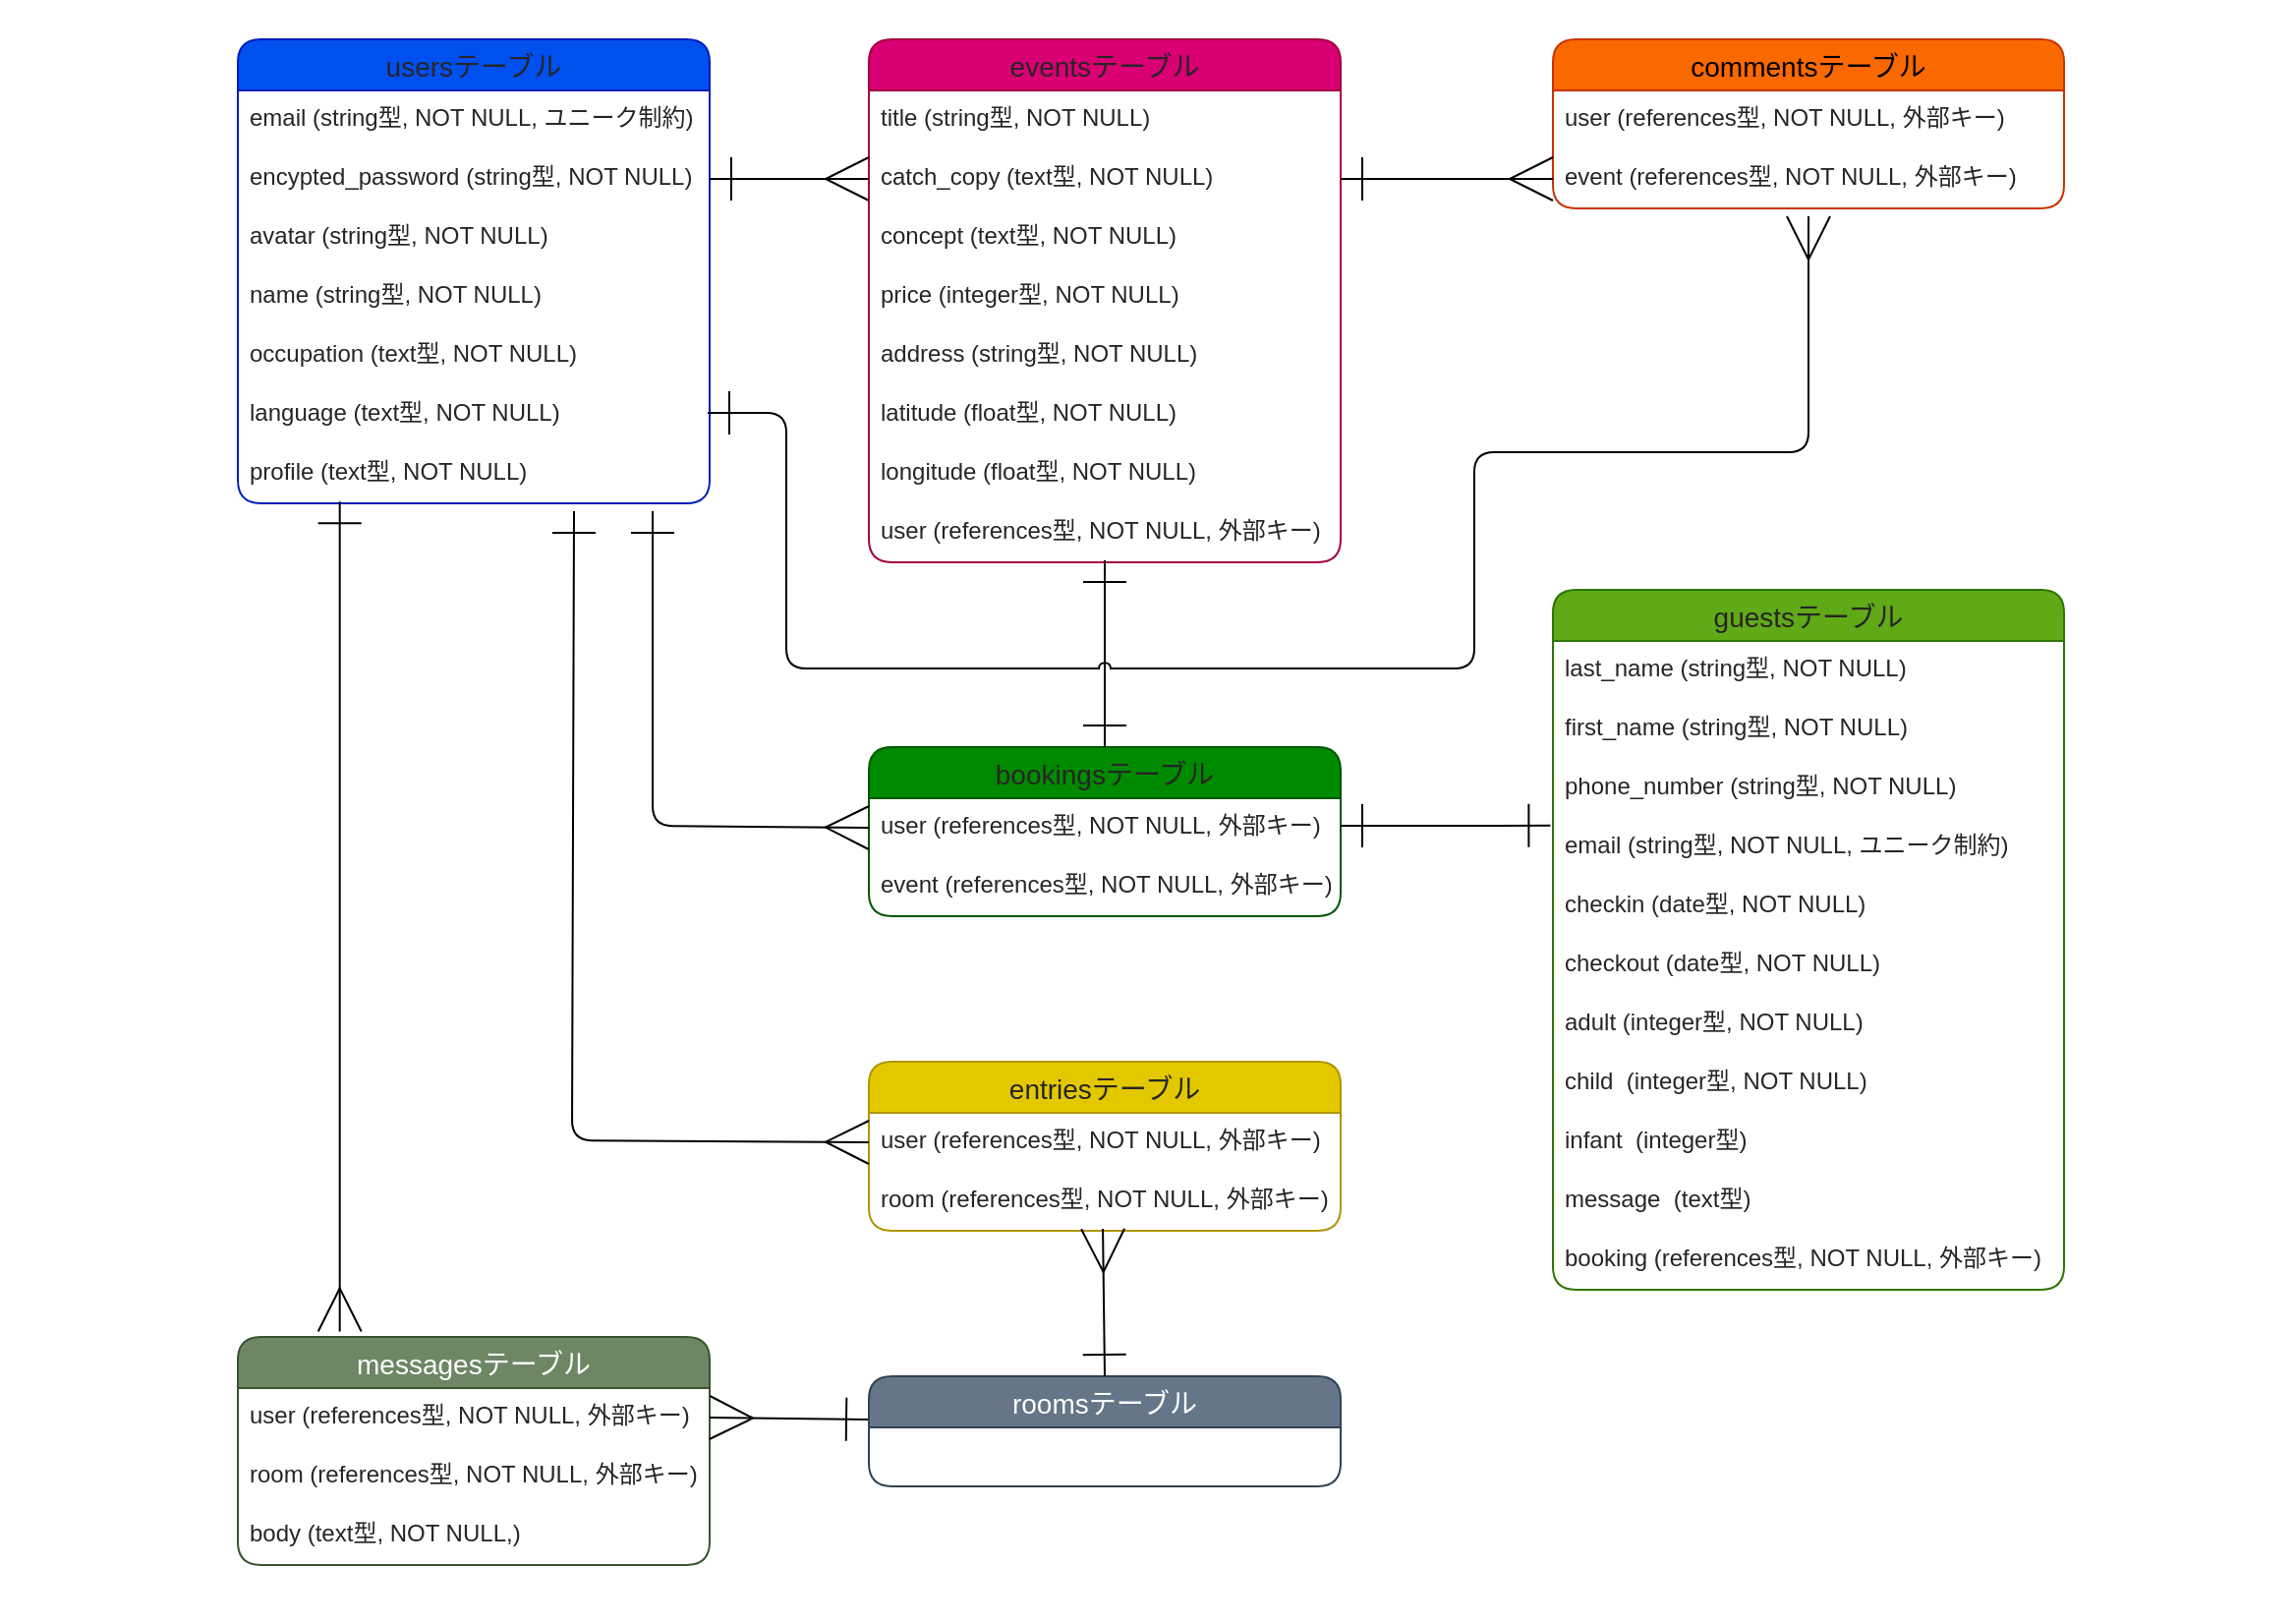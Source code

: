 <mxfile>
    <diagram id="CsrNP2UGIjM1M6Ydid8Y" name="ページ1">
        <mxGraphModel dx="1269" dy="1566" grid="1" gridSize="10" guides="1" tooltips="1" connect="1" arrows="1" fold="1" page="1" pageScale="1" pageWidth="1169" pageHeight="827" background="#FFFFFF" math="0" shadow="0">
            <root>
                <mxCell id="0"/>
                <mxCell id="1" parent="0"/>
                <mxCell id="2" value="usersテーブル" style="swimlane;fontStyle=0;childLayout=stackLayout;horizontal=1;startSize=26;horizontalStack=0;resizeParent=1;resizeParentMax=0;resizeLast=0;collapsible=1;marginBottom=0;align=center;fontSize=14;fillColor=#0050ef;fontColor=#272525;strokeColor=#001DBC;rounded=1;swimlaneFillColor=#FFFFFF;" parent="1" vertex="1">
                    <mxGeometry x="121" y="20" width="240" height="236" as="geometry"/>
                </mxCell>
                <mxCell id="3" value="email (string型, NOT NULL, ユニーク制約)" style="text;strokeColor=none;fillColor=none;spacingLeft=4;spacingRight=4;overflow=hidden;rotatable=0;points=[[0,0.5],[1,0.5]];portConstraint=eastwest;fontSize=12;rounded=1;fontColor=#272525;" parent="2" vertex="1">
                    <mxGeometry y="26" width="240" height="30" as="geometry"/>
                </mxCell>
                <mxCell id="4" value="encypted_password (string型, NOT NULL)" style="text;strokeColor=none;fillColor=none;spacingLeft=4;spacingRight=4;overflow=hidden;rotatable=0;points=[[0,0.5],[1,0.5]];portConstraint=eastwest;fontSize=12;rounded=1;fontColor=#272525;" parent="2" vertex="1">
                    <mxGeometry y="56" width="240" height="30" as="geometry"/>
                </mxCell>
                <mxCell id="119" value="avatar (string型, NOT NULL)" style="text;strokeColor=none;fillColor=none;spacingLeft=4;spacingRight=4;overflow=hidden;rotatable=0;points=[[0,0.5],[1,0.5]];portConstraint=eastwest;fontSize=12;rounded=1;fontColor=#272525;" parent="2" vertex="1">
                    <mxGeometry y="86" width="240" height="30" as="geometry"/>
                </mxCell>
                <mxCell id="5" value="name (string型, NOT NULL)" style="text;strokeColor=none;fillColor=none;spacingLeft=4;spacingRight=4;overflow=hidden;rotatable=0;points=[[0,0.5],[1,0.5]];portConstraint=eastwest;fontSize=12;rounded=1;fontColor=#272525;" parent="2" vertex="1">
                    <mxGeometry y="116" width="240" height="30" as="geometry"/>
                </mxCell>
                <mxCell id="120" value="occupation (text型, NOT NULL)" style="text;strokeColor=none;fillColor=none;spacingLeft=4;spacingRight=4;overflow=hidden;rotatable=0;points=[[0,0.5],[1,0.5]];portConstraint=eastwest;fontSize=12;rounded=1;fontColor=#272525;" parent="2" vertex="1">
                    <mxGeometry y="146" width="240" height="30" as="geometry"/>
                </mxCell>
                <mxCell id="121" value="language (text型, NOT NULL)" style="text;strokeColor=none;fillColor=none;spacingLeft=4;spacingRight=4;overflow=hidden;rotatable=0;points=[[0,0.5],[1,0.5]];portConstraint=eastwest;fontSize=12;rounded=1;fontColor=#272525;" parent="2" vertex="1">
                    <mxGeometry y="176" width="240" height="30" as="geometry"/>
                </mxCell>
                <mxCell id="122" value="profile (text型, NOT NULL)" style="text;strokeColor=none;fillColor=none;spacingLeft=4;spacingRight=4;overflow=hidden;rotatable=0;points=[[0,0.5],[1,0.5]];portConstraint=eastwest;fontSize=12;rounded=1;fontColor=#272525;" parent="2" vertex="1">
                    <mxGeometry y="206" width="240" height="30" as="geometry"/>
                </mxCell>
                <mxCell id="13" value="eventsテーブル" style="swimlane;fontStyle=0;childLayout=stackLayout;horizontal=1;startSize=26;horizontalStack=0;resizeParent=1;resizeParentMax=0;resizeLast=0;collapsible=1;marginBottom=0;align=center;fontSize=14;fillColor=#d80073;fontColor=#272525;strokeColor=#A50040;rounded=1;labelBackgroundColor=none;swimlaneFillColor=#FFFFFF;" parent="1" vertex="1">
                    <mxGeometry x="442" y="20" width="240" height="266" as="geometry"/>
                </mxCell>
                <mxCell id="14" value="title (string型, NOT NULL)" style="text;strokeColor=none;fillColor=none;spacingLeft=4;spacingRight=4;overflow=hidden;rotatable=0;points=[[0,0.5],[1,0.5]];portConstraint=eastwest;fontSize=12;rounded=1;fontColor=#272525;" parent="13" vertex="1">
                    <mxGeometry y="26" width="240" height="30" as="geometry"/>
                </mxCell>
                <mxCell id="15" value="catch_copy (text型, NOT NULL)&#10; " style="text;strokeColor=none;fillColor=none;spacingLeft=4;spacingRight=4;overflow=hidden;rotatable=0;points=[[0,0.5],[1,0.5]];portConstraint=eastwest;fontSize=12;rounded=1;fontColor=#272525;" parent="13" vertex="1">
                    <mxGeometry y="56" width="240" height="30" as="geometry"/>
                </mxCell>
                <mxCell id="28" value="concept (text型, NOT NULL)&#10; " style="text;strokeColor=none;fillColor=none;spacingLeft=4;spacingRight=4;overflow=hidden;rotatable=0;points=[[0,0.5],[1,0.5]];portConstraint=eastwest;fontSize=12;rounded=1;fontColor=#272525;" parent="13" vertex="1">
                    <mxGeometry y="86" width="240" height="30" as="geometry"/>
                </mxCell>
                <mxCell id="21" value="price (integer型, NOT NULL)" style="text;strokeColor=none;fillColor=none;spacingLeft=4;spacingRight=4;overflow=hidden;rotatable=0;points=[[0,0.5],[1,0.5]];portConstraint=eastwest;fontSize=12;rounded=1;fontColor=#272525;" parent="13" vertex="1">
                    <mxGeometry y="116" width="240" height="30" as="geometry"/>
                </mxCell>
                <mxCell id="29" value="address (string型, NOT NULL)" style="text;strokeColor=none;fillColor=none;spacingLeft=4;spacingRight=4;overflow=hidden;rotatable=0;points=[[0,0.5],[1,0.5]];portConstraint=eastwest;fontSize=12;rounded=1;fontColor=#272525;" parent="13" vertex="1">
                    <mxGeometry y="146" width="240" height="30" as="geometry"/>
                </mxCell>
                <mxCell id="30" value="latitude (float型, NOT NULL)" style="text;strokeColor=none;fillColor=none;spacingLeft=4;spacingRight=4;overflow=hidden;rotatable=0;points=[[0,0.5],[1,0.5]];portConstraint=eastwest;fontSize=12;rounded=1;fontColor=#272525;" parent="13" vertex="1">
                    <mxGeometry y="176" width="240" height="30" as="geometry"/>
                </mxCell>
                <mxCell id="31" value="longitude (float型, NOT NULL)" style="text;strokeColor=none;fillColor=none;spacingLeft=4;spacingRight=4;overflow=hidden;rotatable=0;points=[[0,0.5],[1,0.5]];portConstraint=eastwest;fontSize=12;rounded=1;fontColor=#272525;" parent="13" vertex="1">
                    <mxGeometry y="206" width="240" height="30" as="geometry"/>
                </mxCell>
                <mxCell id="22" value="user (references型, NOT NULL, 外部キー)" style="text;strokeColor=none;fillColor=none;spacingLeft=4;spacingRight=4;overflow=hidden;rotatable=0;points=[[0,0.5],[1,0.5]];portConstraint=eastwest;fontSize=12;rounded=1;fontColor=#272525;" parent="13" vertex="1">
                    <mxGeometry y="236" width="240" height="30" as="geometry"/>
                </mxCell>
                <mxCell id="54" style="edgeStyle=none;html=1;entryX=0;entryY=0.5;entryDx=0;entryDy=0;startArrow=ERone;startFill=0;strokeColor=#000000;endArrow=ERmany;endFill=0;endSize=20;startSize=20;fontColor=#272525;" parent="1" source="4" target="15" edge="1">
                    <mxGeometry relative="1" as="geometry">
                        <mxPoint x="361" y="151" as="sourcePoint"/>
                        <mxPoint x="469.08" y="181.02" as="targetPoint"/>
                    </mxGeometry>
                </mxCell>
                <mxCell id="55" value="bookingsテーブル" style="swimlane;fontStyle=0;childLayout=stackLayout;horizontal=1;startSize=26;horizontalStack=0;resizeParent=1;resizeParentMax=0;resizeLast=0;collapsible=1;marginBottom=0;align=center;fontSize=14;fillColor=#008a00;fontColor=#272525;strokeColor=#005700;rounded=1;swimlaneFillColor=#FFFFFF;" parent="1" vertex="1">
                    <mxGeometry x="442" y="380" width="240" height="86" as="geometry"/>
                </mxCell>
                <mxCell id="56" value="user (references型, NOT NULL, 外部キー)" style="text;strokeColor=none;fillColor=none;spacingLeft=4;spacingRight=4;overflow=hidden;rotatable=0;points=[[0,0.5],[1,0.5]];portConstraint=eastwest;fontSize=12;rounded=1;fontColor=#272525;" parent="55" vertex="1">
                    <mxGeometry y="26" width="240" height="30" as="geometry"/>
                </mxCell>
                <mxCell id="57" value="event (references型, NOT NULL, 外部キー)" style="text;strokeColor=none;fillColor=none;spacingLeft=4;spacingRight=4;overflow=hidden;rotatable=0;points=[[0,0.5],[1,0.5]];portConstraint=eastwest;fontSize=12;rounded=1;fontColor=#272525;" parent="55" vertex="1">
                    <mxGeometry y="56" width="240" height="30" as="geometry"/>
                </mxCell>
                <mxCell id="58" style="edgeStyle=none;html=1;entryX=0;entryY=0.5;entryDx=0;entryDy=0;endArrow=ERmany;endFill=0;startArrow=ERone;startFill=0;endSize=20;startSize=20;fontColor=#272525;strokeColor=#000000;" parent="1" target="56" edge="1">
                    <mxGeometry relative="1" as="geometry">
                        <mxPoint x="332" y="260" as="sourcePoint"/>
                        <mxPoint x="601" y="380" as="targetPoint"/>
                        <Array as="points">
                            <mxPoint x="332" y="420"/>
                        </Array>
                    </mxGeometry>
                </mxCell>
                <mxCell id="71" value="" style="fontSize=12;html=1;endArrow=ERone;startArrow=ERone;exitX=0.5;exitY=0;exitDx=0;exitDy=0;startFill=0;endFill=0;endSize=20;startSize=20;entryX=0.5;entryY=0.967;entryDx=0;entryDy=0;entryPerimeter=0;fontColor=#272525;strokeColor=#000000;" parent="1" source="55" target="22" edge="1">
                    <mxGeometry width="100" height="100" relative="1" as="geometry">
                        <mxPoint x="441" y="470" as="sourcePoint"/>
                        <mxPoint x="601" y="290" as="targetPoint"/>
                    </mxGeometry>
                </mxCell>
                <mxCell id="74" value="entriesテーブル" style="swimlane;fontStyle=0;childLayout=stackLayout;horizontal=1;startSize=26;horizontalStack=0;resizeParent=1;resizeParentMax=0;resizeLast=0;collapsible=1;marginBottom=0;align=center;fontSize=14;fillColor=#e3c800;fontColor=#272525;strokeColor=#B09500;rounded=1;swimlaneFillColor=#FFFFFF;" parent="1" vertex="1">
                    <mxGeometry x="442" y="540" width="240" height="86" as="geometry"/>
                </mxCell>
                <mxCell id="75" value="user (references型, NOT NULL, 外部キー)" style="text;strokeColor=none;fillColor=none;spacingLeft=4;spacingRight=4;overflow=hidden;rotatable=0;points=[[0,0.5],[1,0.5]];portConstraint=eastwest;fontSize=12;rounded=1;fontColor=#272525;" parent="74" vertex="1">
                    <mxGeometry y="26" width="240" height="30" as="geometry"/>
                </mxCell>
                <mxCell id="76" value="room (references型, NOT NULL, 外部キー)" style="text;strokeColor=none;fillColor=none;spacingLeft=4;spacingRight=4;overflow=hidden;rotatable=0;points=[[0,0.5],[1,0.5]];portConstraint=eastwest;fontSize=12;rounded=1;fontColor=#272525;" parent="74" vertex="1">
                    <mxGeometry y="56" width="240" height="30" as="geometry"/>
                </mxCell>
                <mxCell id="77" value="roomsテーブル" style="swimlane;fontStyle=0;childLayout=stackLayout;horizontal=1;startSize=26;horizontalStack=0;resizeParent=1;resizeParentMax=0;resizeLast=0;collapsible=1;marginBottom=0;align=center;fontSize=14;fillColor=#647687;strokeColor=#314354;rounded=1;swimlaneFillColor=#FFFFFF;fontColor=#ffffff;" parent="1" vertex="1">
                    <mxGeometry x="442" y="700" width="240" height="56" as="geometry"/>
                </mxCell>
                <mxCell id="80" value="messagesテーブル" style="swimlane;fontStyle=0;childLayout=stackLayout;horizontal=1;startSize=26;horizontalStack=0;resizeParent=1;resizeParentMax=0;resizeLast=0;collapsible=1;marginBottom=0;align=center;fontSize=14;fillColor=#6d8764;fontColor=#ffffff;strokeColor=#3A5431;rounded=1;swimlaneFillColor=#FFFFFF;" parent="1" vertex="1">
                    <mxGeometry x="121" y="680" width="240" height="116" as="geometry"/>
                </mxCell>
                <mxCell id="81" value="user (references型, NOT NULL, 外部キー)" style="text;strokeColor=none;fillColor=none;spacingLeft=4;spacingRight=4;overflow=hidden;rotatable=0;points=[[0,0.5],[1,0.5]];portConstraint=eastwest;fontSize=12;rounded=1;fontColor=#272525;" parent="80" vertex="1">
                    <mxGeometry y="26" width="240" height="30" as="geometry"/>
                </mxCell>
                <mxCell id="82" value="room (references型, NOT NULL, 外部キー)" style="text;strokeColor=none;fillColor=none;spacingLeft=4;spacingRight=4;overflow=hidden;rotatable=0;points=[[0,0.5],[1,0.5]];portConstraint=eastwest;fontSize=12;rounded=1;fontColor=#272525;" parent="80" vertex="1">
                    <mxGeometry y="56" width="240" height="30" as="geometry"/>
                </mxCell>
                <mxCell id="86" value="body (text型, NOT NULL,)" style="text;strokeColor=none;fillColor=none;spacingLeft=4;spacingRight=4;overflow=hidden;rotatable=0;points=[[0,0.5],[1,0.5]];portConstraint=eastwest;fontSize=12;rounded=1;fontColor=#272525;" parent="80" vertex="1">
                    <mxGeometry y="86" width="240" height="30" as="geometry"/>
                </mxCell>
                <mxCell id="87" style="edgeStyle=none;html=1;entryX=1;entryY=0.5;entryDx=0;entryDy=0;endArrow=ERmany;endFill=0;startArrow=ERone;startFill=0;endSize=20;startSize=20;exitX=-0.002;exitY=0.393;exitDx=0;exitDy=0;exitPerimeter=0;fontColor=#272525;strokeColor=#000000;" parent="1" source="77" target="81" edge="1">
                    <mxGeometry relative="1" as="geometry">
                        <mxPoint x="476" y="722" as="sourcePoint"/>
                        <mxPoint x="511" y="630" as="targetPoint"/>
                    </mxGeometry>
                </mxCell>
                <mxCell id="88" style="edgeStyle=none;html=1;endArrow=ERmany;endFill=0;startArrow=ERone;startFill=0;endSize=20;startSize=20;exitX=0.5;exitY=0;exitDx=0;exitDy=0;entryX=0.496;entryY=0.967;entryDx=0;entryDy=0;entryPerimeter=0;fontColor=#272525;strokeColor=#000000;" parent="1" source="77" target="76" edge="1">
                    <mxGeometry relative="1" as="geometry">
                        <mxPoint x="371" y="431" as="sourcePoint"/>
                        <mxPoint x="601" y="630" as="targetPoint"/>
                    </mxGeometry>
                </mxCell>
                <mxCell id="89" style="edgeStyle=none;html=1;endArrow=ERmany;endFill=0;startArrow=ERone;startFill=0;endSize=20;startSize=20;entryX=0.216;entryY=-0.024;entryDx=0;entryDy=0;entryPerimeter=0;fontColor=#272525;strokeColor=#000000;exitX=0.216;exitY=0.97;exitDx=0;exitDy=0;exitPerimeter=0;" parent="1" target="80" edge="1" source="122">
                    <mxGeometry relative="1" as="geometry">
                        <mxPoint x="172" y="260" as="sourcePoint"/>
                        <mxPoint x="172" y="670" as="targetPoint"/>
                    </mxGeometry>
                </mxCell>
                <mxCell id="90" style="edgeStyle=none;html=1;endArrow=ERmany;endFill=0;startArrow=ERone;startFill=0;endSize=20;startSize=20;fontColor=#272525;strokeColor=#000000;" parent="1" edge="1">
                    <mxGeometry relative="1" as="geometry">
                        <mxPoint x="292" y="260" as="sourcePoint"/>
                        <mxPoint x="442" y="581" as="targetPoint"/>
                        <Array as="points">
                            <mxPoint x="291" y="580"/>
                        </Array>
                    </mxGeometry>
                </mxCell>
                <mxCell id="94" value="guestsテーブル" style="swimlane;fontStyle=0;childLayout=stackLayout;horizontal=1;startSize=26;horizontalStack=0;resizeParent=1;resizeParentMax=0;resizeLast=0;collapsible=1;marginBottom=0;align=center;fontSize=14;fillColor=#60a917;fontColor=#272525;strokeColor=#2D7600;rounded=1;swimlaneFillColor=#FFFFFF;" parent="1" vertex="1">
                    <mxGeometry x="790" y="300" width="260" height="356" as="geometry"/>
                </mxCell>
                <mxCell id="7" value="last_name (string型, NOT NULL)" style="text;strokeColor=none;fillColor=none;spacingLeft=4;spacingRight=4;overflow=hidden;rotatable=0;points=[[0,0.5],[1,0.5]];portConstraint=eastwest;fontSize=12;rounded=1;fontColor=#272525;" parent="94" vertex="1">
                    <mxGeometry y="26" width="260" height="30" as="geometry"/>
                </mxCell>
                <mxCell id="8" value="first_name (string型, NOT NULL)" style="text;strokeColor=none;fillColor=none;spacingLeft=4;spacingRight=4;overflow=hidden;rotatable=0;points=[[0,0.5],[1,0.5]];portConstraint=eastwest;fontSize=12;rounded=1;fontColor=#272525;" parent="94" vertex="1">
                    <mxGeometry y="56" width="260" height="30" as="geometry"/>
                </mxCell>
                <mxCell id="38" value="phone_number (string型, NOT NULL)" style="text;strokeColor=none;fillColor=none;spacingLeft=4;spacingRight=4;overflow=hidden;rotatable=0;points=[[0,0.5],[1,0.5]];portConstraint=eastwest;fontSize=12;rounded=1;fontColor=#272525;" parent="94" vertex="1">
                    <mxGeometry y="86" width="260" height="30" as="geometry"/>
                </mxCell>
                <mxCell id="128" value="email (string型, NOT NULL, ユニーク制約)" style="text;strokeColor=none;fillColor=none;spacingLeft=4;spacingRight=4;overflow=hidden;rotatable=0;points=[[0,0.5],[1,0.5]];portConstraint=eastwest;fontSize=12;rounded=1;fontColor=#272525;" vertex="1" parent="94">
                    <mxGeometry y="116" width="260" height="30" as="geometry"/>
                </mxCell>
                <mxCell id="9" value="checkin (date型, NOT NULL)" style="text;strokeColor=none;fillColor=none;spacingLeft=4;spacingRight=4;overflow=hidden;rotatable=0;points=[[0,0.5],[1,0.5]];portConstraint=eastwest;fontSize=12;rounded=1;fontColor=#272525;" parent="94" vertex="1">
                    <mxGeometry y="146" width="260" height="30" as="geometry"/>
                </mxCell>
                <mxCell id="10" value="checkout (date型, NOT NULL)" style="text;strokeColor=none;fillColor=none;spacingLeft=4;spacingRight=4;overflow=hidden;rotatable=0;points=[[0,0.5],[1,0.5]];portConstraint=eastwest;fontSize=12;rounded=1;fontColor=#272525;" parent="94" vertex="1">
                    <mxGeometry y="176" width="260" height="30" as="geometry"/>
                </mxCell>
                <mxCell id="107" value="adult (integer型, NOT NULL)" style="text;strokeColor=none;fillColor=none;spacingLeft=4;spacingRight=4;overflow=hidden;rotatable=0;points=[[0,0.5],[1,0.5]];portConstraint=eastwest;fontSize=12;rounded=1;fontColor=#272525;" parent="94" vertex="1">
                    <mxGeometry y="206" width="260" height="30" as="geometry"/>
                </mxCell>
                <mxCell id="108" value="child  (integer型, NOT NULL)" style="text;strokeColor=none;fillColor=none;spacingLeft=4;spacingRight=4;overflow=hidden;rotatable=0;points=[[0,0.5],[1,0.5]];portConstraint=eastwest;fontSize=12;rounded=1;fontColor=#272525;" parent="94" vertex="1">
                    <mxGeometry y="236" width="260" height="30" as="geometry"/>
                </mxCell>
                <mxCell id="109" value="infant  (integer型)" style="text;strokeColor=none;fillColor=none;spacingLeft=4;spacingRight=4;overflow=hidden;rotatable=0;points=[[0,0.5],[1,0.5]];portConstraint=eastwest;fontSize=12;rounded=1;fontColor=#272525;" parent="94" vertex="1">
                    <mxGeometry y="266" width="260" height="30" as="geometry"/>
                </mxCell>
                <mxCell id="129" value="message  (text型)" style="text;strokeColor=none;fillColor=none;spacingLeft=4;spacingRight=4;overflow=hidden;rotatable=0;points=[[0,0.5],[1,0.5]];portConstraint=eastwest;fontSize=12;rounded=1;fontColor=#272525;" vertex="1" parent="94">
                    <mxGeometry y="296" width="260" height="30" as="geometry"/>
                </mxCell>
                <mxCell id="111" value="booking (references型, NOT NULL, 外部キー)" style="text;strokeColor=none;fillColor=none;spacingLeft=4;spacingRight=4;overflow=hidden;rotatable=0;points=[[0,0.5],[1,0.5]];portConstraint=eastwest;fontSize=12;rounded=1;fontColor=#272525;" parent="94" vertex="1">
                    <mxGeometry y="326" width="260" height="30" as="geometry"/>
                </mxCell>
                <mxCell id="110" value="" style="fontSize=12;html=1;endArrow=ERone;startArrow=ERone;startFill=0;endFill=0;endSize=20;startSize=20;entryX=-0.005;entryY=0.131;entryDx=0;entryDy=0;entryPerimeter=0;fontColor=#272525;strokeColor=#000000;" parent="1" target="128" edge="1">
                    <mxGeometry width="100" height="100" relative="1" as="geometry">
                        <mxPoint x="682" y="420" as="sourcePoint"/>
                        <mxPoint x="611" y="295.01" as="targetPoint"/>
                    </mxGeometry>
                </mxCell>
                <mxCell id="130" value="commentsテーブル" style="swimlane;fontStyle=0;childLayout=stackLayout;horizontal=1;startSize=26;horizontalStack=0;resizeParent=1;resizeParentMax=0;resizeLast=0;collapsible=1;marginBottom=0;align=center;fontSize=14;fillColor=#fa6800;fontColor=#000000;strokeColor=#C73500;rounded=1;swimlaneFillColor=#FFFFFF;" vertex="1" parent="1">
                    <mxGeometry x="790" y="20" width="260" height="86" as="geometry"/>
                </mxCell>
                <mxCell id="131" value="user (references型, NOT NULL, 外部キー)" style="text;strokeColor=none;fillColor=none;spacingLeft=4;spacingRight=4;overflow=hidden;rotatable=0;points=[[0,0.5],[1,0.5]];portConstraint=eastwest;fontSize=12;rounded=1;fontColor=#272525;" vertex="1" parent="130">
                    <mxGeometry y="26" width="260" height="30" as="geometry"/>
                </mxCell>
                <mxCell id="132" value="event (references型, NOT NULL, 外部キー)" style="text;strokeColor=none;fillColor=none;spacingLeft=4;spacingRight=4;overflow=hidden;rotatable=0;points=[[0,0.5],[1,0.5]];portConstraint=eastwest;fontSize=12;rounded=1;fontColor=#272525;" vertex="1" parent="130">
                    <mxGeometry y="56" width="260" height="30" as="geometry"/>
                </mxCell>
                <mxCell id="133" style="edgeStyle=none;html=1;endArrow=ERmany;endFill=0;startArrow=ERone;startFill=0;endSize=20;startSize=20;fontColor=#272525;strokeColor=#000000;exitX=1;exitY=0.5;exitDx=0;exitDy=0;entryX=0;entryY=0.5;entryDx=0;entryDy=0;" edge="1" parent="1" source="15" target="132">
                    <mxGeometry relative="1" as="geometry">
                        <mxPoint x="710" y="170" as="sourcePoint"/>
                        <mxPoint x="790" y="206" as="targetPoint"/>
                    </mxGeometry>
                </mxCell>
                <mxCell id="137" style="edgeStyle=none;html=1;endArrow=ERmany;endFill=0;startArrow=ERone;startFill=0;endSize=20;startSize=20;fontColor=#272525;strokeColor=#000000;jumpStyle=arc;" edge="1" parent="1">
                    <mxGeometry relative="1" as="geometry">
                        <mxPoint x="360" y="210" as="sourcePoint"/>
                        <mxPoint x="920" y="110" as="targetPoint"/>
                        <Array as="points">
                            <mxPoint x="400" y="210"/>
                            <mxPoint x="400" y="340"/>
                            <mxPoint x="750" y="340"/>
                            <mxPoint x="750" y="230"/>
                            <mxPoint x="920" y="230"/>
                        </Array>
                    </mxGeometry>
                </mxCell>
                <mxCell id="138" value="" style="whiteSpace=wrap;html=1;aspect=fixed;strokeColor=none;fillColor=#FFFFFF;" vertex="1" parent="1">
                    <mxGeometry width="80" height="80" as="geometry"/>
                </mxCell>
                <mxCell id="139" value="" style="whiteSpace=wrap;html=1;aspect=fixed;fillColor=#FFFFFF;strokeColor=none;" vertex="1" parent="1">
                    <mxGeometry x="1087" y="745" width="80" height="80" as="geometry"/>
                </mxCell>
            </root>
        </mxGraphModel>
    </diagram>
</mxfile>